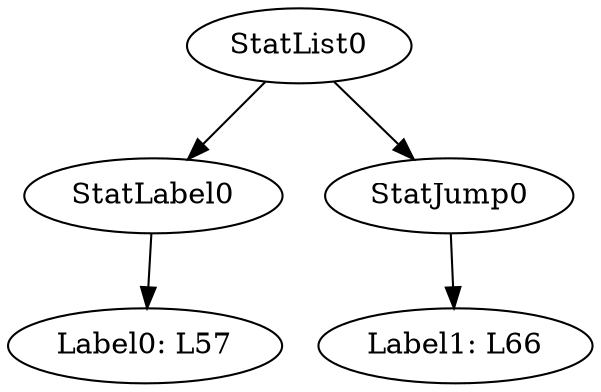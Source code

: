 digraph {
	ordering = out;
	StatJump0 -> "Label1: L66";
	StatList0 -> StatLabel0;
	StatList0 -> StatJump0;
	StatLabel0 -> "Label0: L57";
}

